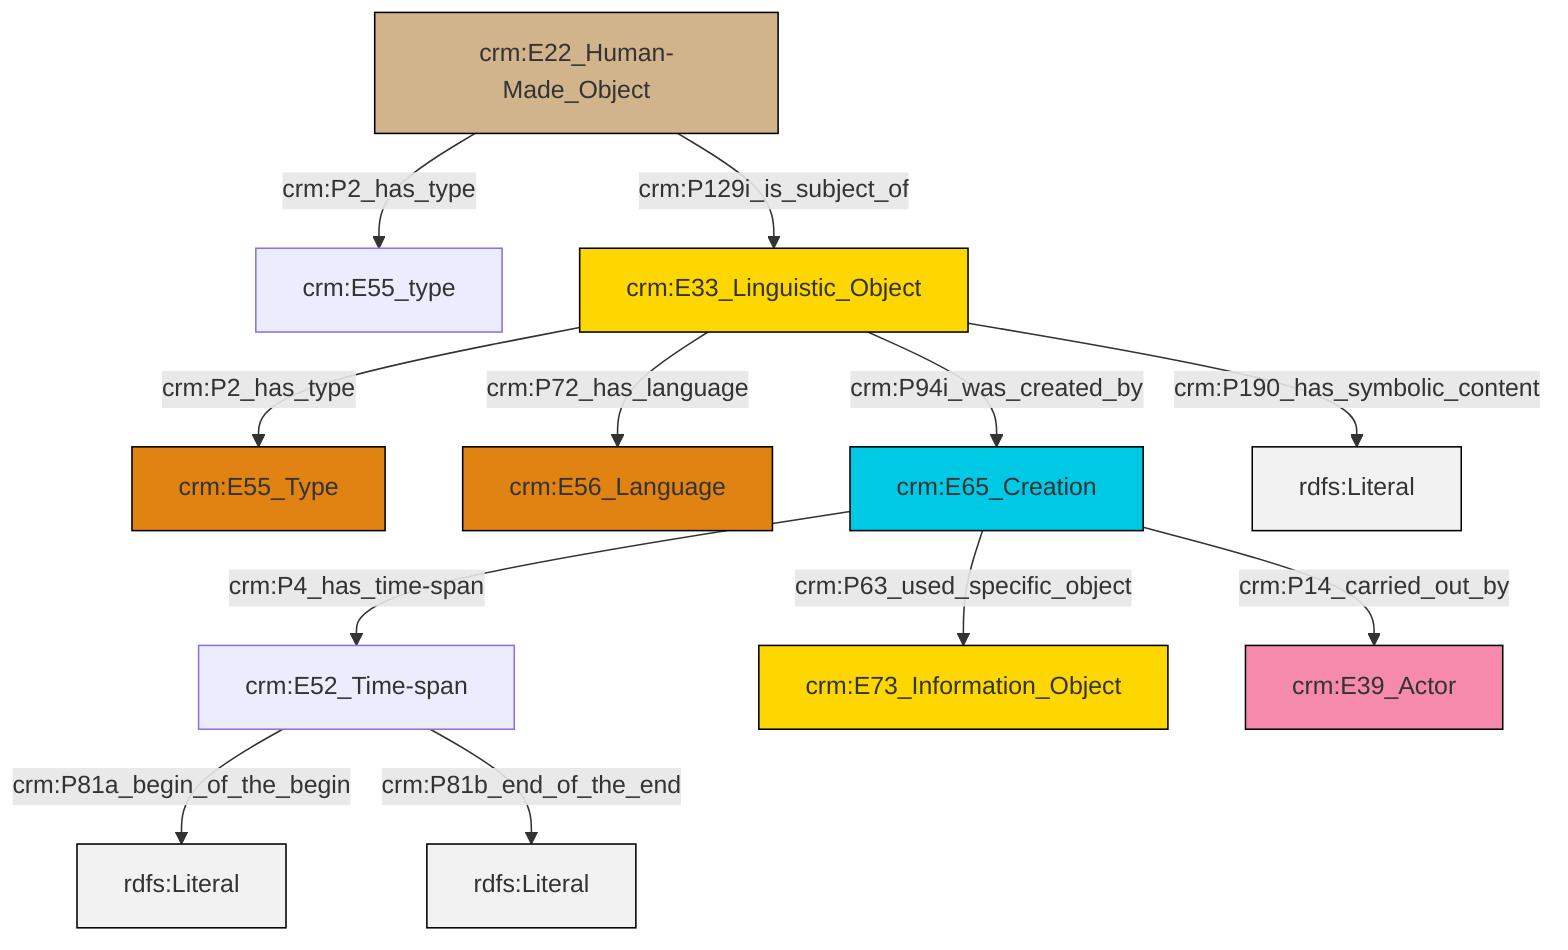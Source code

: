graph TD
classDef Literal fill:#f2f2f2,stroke:#000000;
classDef CRM_Entity fill:#FFFFFF,stroke:#000000;
classDef Temporal_Entity fill:#00C9E6, stroke:#000000;
classDef Type fill:#E18312, stroke:#000000;
classDef Time-Span fill:#2C9C91, stroke:#000000;
classDef Appellation fill:#FFEB7F, stroke:#000000;
classDef Place fill:#008836, stroke:#000000;
classDef Persistent_Item fill:#B266B2, stroke:#000000;
classDef Conceptual_Object fill:#FFD700, stroke:#000000;
classDef Physical_Thing fill:#D2B48C, stroke:#000000;
classDef Actor fill:#f58aad, stroke:#000000;
classDef PC_Classes fill:#4ce600, stroke:#000000;
classDef Multi fill:#cccccc,stroke:#000000;

2["crm:E52_Time-span"]:::Default -->|crm:P81a_begin_of_the_begin| 3[rdfs:Literal]:::Literal
10["crm:E33_Linguistic_Object"]:::Conceptual_Object -->|crm:P2_has_type| 6["crm:E55_Type"]:::Type
10["crm:E33_Linguistic_Object"]:::Conceptual_Object -->|crm:P72_has_language| 11["crm:E56_Language"]:::Type
15["crm:E65_Creation"]:::Temporal_Entity -->|crm:P14_carried_out_by| 8["crm:E39_Actor"]:::Actor
13["crm:E22_Human-Made_Object"]:::Physical_Thing -->|crm:P2_has_type| 0["crm:E55_type"]:::Default
10["crm:E33_Linguistic_Object"]:::Conceptual_Object -->|crm:P94i_was_created_by| 15["crm:E65_Creation"]:::Temporal_Entity
15["crm:E65_Creation"]:::Temporal_Entity -->|crm:P4_has_time-span| 2["crm:E52_Time-span"]:::Default
13["crm:E22_Human-Made_Object"]:::Physical_Thing -->|crm:P129i_is_subject_of| 10["crm:E33_Linguistic_Object"]:::Conceptual_Object
10["crm:E33_Linguistic_Object"]:::Conceptual_Object -->|crm:P190_has_symbolic_content| 19[rdfs:Literal]:::Literal
2["crm:E52_Time-span"]:::Default -->|crm:P81b_end_of_the_end| 20[rdfs:Literal]:::Literal
15["crm:E65_Creation"]:::Temporal_Entity -->|crm:P63_used_specific_object| 4["crm:E73_Information_Object"]:::Conceptual_Object